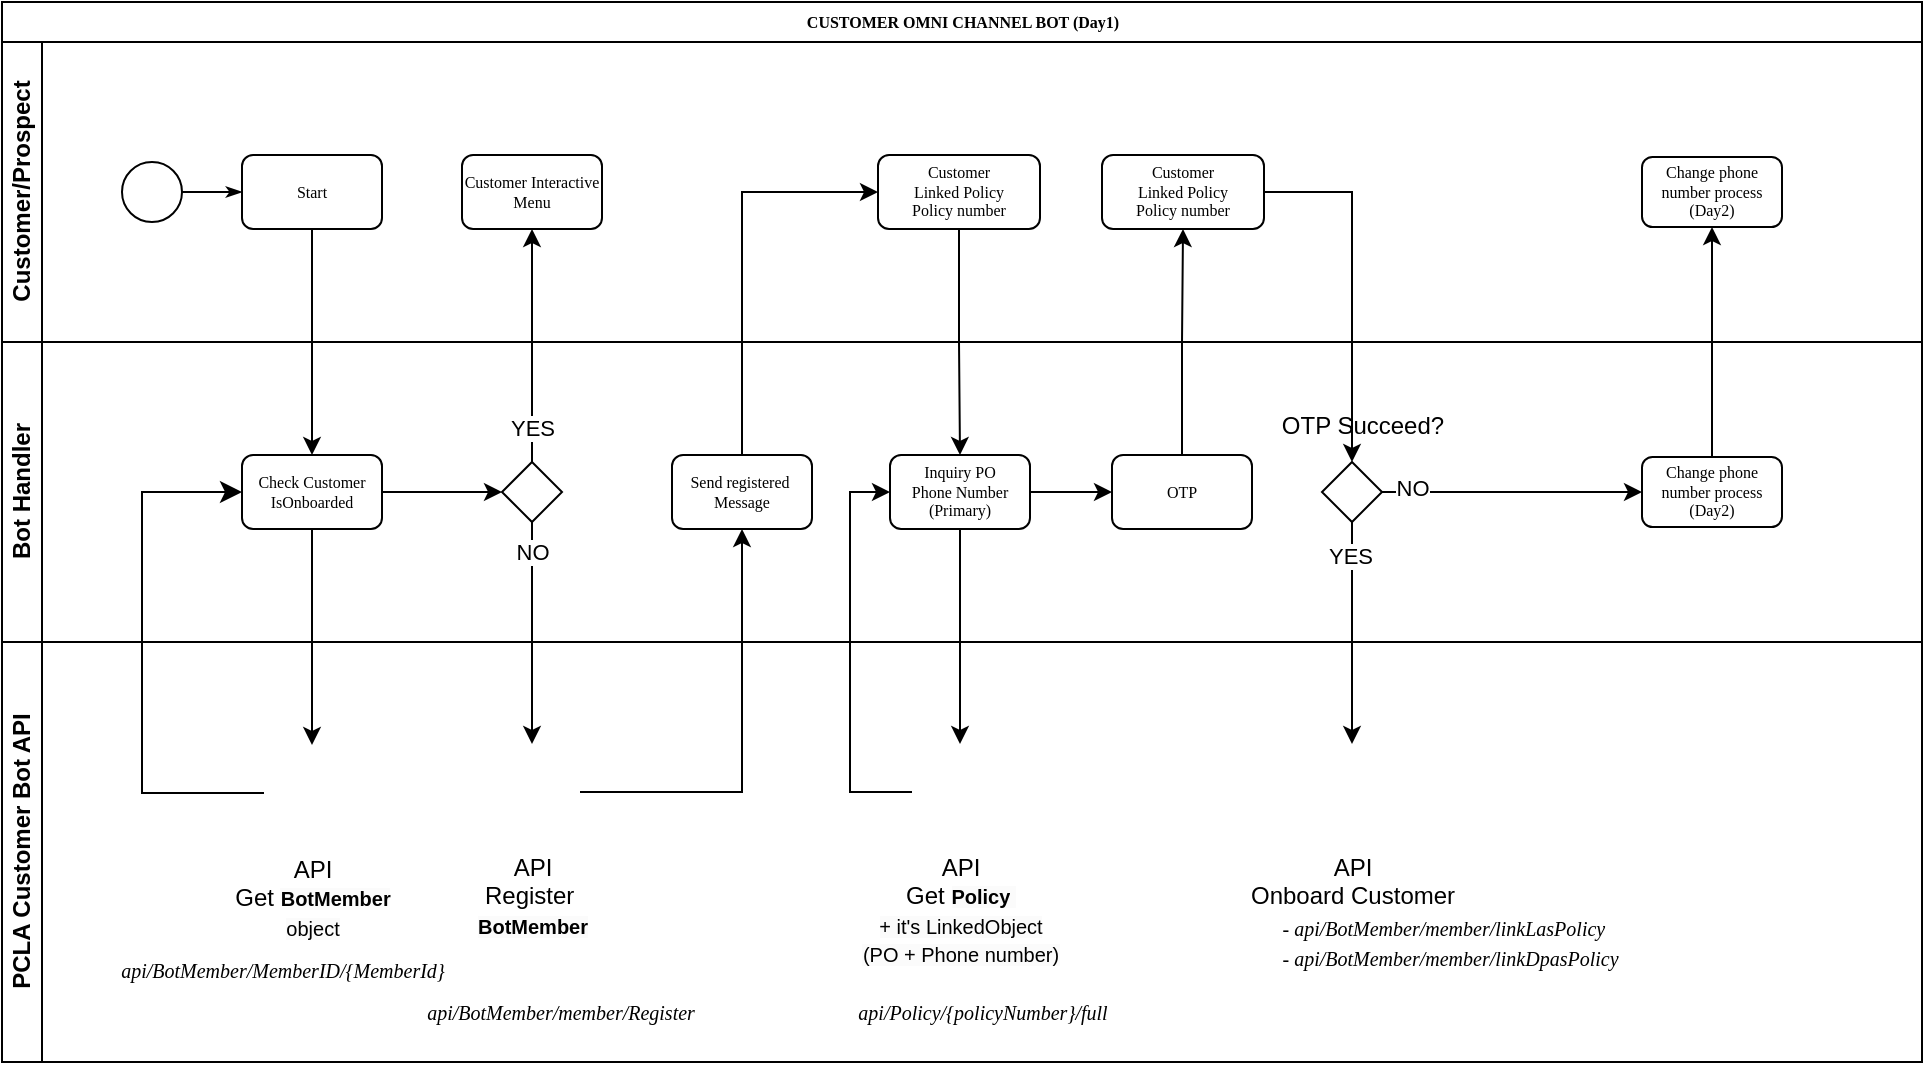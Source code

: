 <mxfile version="21.0.10" type="github">
  <diagram name="Page-1" id="c7488fd3-1785-93aa-aadb-54a6760d102a">
    <mxGraphModel dx="1155" dy="550" grid="1" gridSize="10" guides="1" tooltips="1" connect="1" arrows="1" fold="1" page="1" pageScale="1" pageWidth="1100" pageHeight="850" background="none" math="0" shadow="0">
      <root>
        <mxCell id="0" />
        <mxCell id="1" parent="0" />
        <mxCell id="2b4e8129b02d487f-1" value="CUSTOMER OMNI CHANNEL BOT (Day1)" style="swimlane;html=1;childLayout=stackLayout;horizontal=1;startSize=20;horizontalStack=0;rounded=0;shadow=0;labelBackgroundColor=none;strokeWidth=1;fontFamily=Verdana;fontSize=8;align=center;" parent="1" vertex="1">
          <mxGeometry x="180" y="70" width="960" height="530" as="geometry" />
        </mxCell>
        <mxCell id="2b4e8129b02d487f-2" value="Customer/Prospect" style="swimlane;html=1;startSize=20;horizontal=0;" parent="2b4e8129b02d487f-1" vertex="1">
          <mxGeometry y="20" width="960" height="150" as="geometry" />
        </mxCell>
        <mxCell id="2b4e8129b02d487f-18" style="edgeStyle=orthogonalEdgeStyle;rounded=0;html=1;labelBackgroundColor=none;startArrow=none;startFill=0;startSize=5;endArrow=classicThin;endFill=1;endSize=5;jettySize=auto;orthogonalLoop=1;strokeWidth=1;fontFamily=Verdana;fontSize=8" parent="2b4e8129b02d487f-2" source="2b4e8129b02d487f-5" target="2b4e8129b02d487f-6" edge="1">
          <mxGeometry relative="1" as="geometry" />
        </mxCell>
        <mxCell id="2b4e8129b02d487f-5" value="" style="ellipse;whiteSpace=wrap;html=1;rounded=0;shadow=0;labelBackgroundColor=none;strokeWidth=1;fontFamily=Verdana;fontSize=8;align=center;" parent="2b4e8129b02d487f-2" vertex="1">
          <mxGeometry x="60" y="60" width="30" height="30" as="geometry" />
        </mxCell>
        <mxCell id="2b4e8129b02d487f-6" value="Start" style="rounded=1;whiteSpace=wrap;html=1;shadow=0;labelBackgroundColor=none;strokeWidth=1;fontFamily=Verdana;fontSize=8;align=center;" parent="2b4e8129b02d487f-2" vertex="1">
          <mxGeometry x="120" y="56.5" width="70" height="37" as="geometry" />
        </mxCell>
        <mxCell id="Pig2w74-dIn3M1m2GW-g-24" value="Customer Interactive Menu" style="rounded=1;whiteSpace=wrap;html=1;shadow=0;labelBackgroundColor=none;strokeWidth=1;fontFamily=Verdana;fontSize=8;align=center;" vertex="1" parent="2b4e8129b02d487f-2">
          <mxGeometry x="230" y="56.5" width="70" height="37" as="geometry" />
        </mxCell>
        <mxCell id="Pig2w74-dIn3M1m2GW-g-31" value="Customer&lt;br&gt;Linked Policy&lt;br&gt;Policy number" style="rounded=1;whiteSpace=wrap;html=1;shadow=0;labelBackgroundColor=none;strokeWidth=1;fontFamily=Verdana;fontSize=8;align=center;" vertex="1" parent="2b4e8129b02d487f-2">
          <mxGeometry x="438" y="56.5" width="81" height="37" as="geometry" />
        </mxCell>
        <mxCell id="Pig2w74-dIn3M1m2GW-g-47" value="Customer&lt;br&gt;Linked Policy&lt;br&gt;Policy number" style="rounded=1;whiteSpace=wrap;html=1;shadow=0;labelBackgroundColor=none;strokeWidth=1;fontFamily=Verdana;fontSize=8;align=center;" vertex="1" parent="2b4e8129b02d487f-2">
          <mxGeometry x="550" y="56.5" width="81" height="37" as="geometry" />
        </mxCell>
        <mxCell id="Pig2w74-dIn3M1m2GW-g-60" value="Change phone number process&lt;br&gt;(Day2)" style="whiteSpace=wrap;html=1;fontSize=8;fontFamily=Verdana;strokeWidth=1;rounded=1;shadow=0;labelBackgroundColor=none;" vertex="1" parent="2b4e8129b02d487f-2">
          <mxGeometry x="820" y="57.5" width="70" height="35" as="geometry" />
        </mxCell>
        <mxCell id="Pig2w74-dIn3M1m2GW-g-9" style="edgeStyle=orthogonalEdgeStyle;rounded=0;orthogonalLoop=1;jettySize=auto;html=1;entryX=0.5;entryY=0;entryDx=0;entryDy=0;" edge="1" parent="2b4e8129b02d487f-1" source="2b4e8129b02d487f-6" target="Pig2w74-dIn3M1m2GW-g-8">
          <mxGeometry relative="1" as="geometry" />
        </mxCell>
        <mxCell id="Pig2w74-dIn3M1m2GW-g-10" style="edgeStyle=orthogonalEdgeStyle;rounded=0;orthogonalLoop=1;jettySize=auto;html=1;entryX=0.5;entryY=0;entryDx=0;entryDy=0;" edge="1" parent="2b4e8129b02d487f-1" source="Pig2w74-dIn3M1m2GW-g-8" target="Pig2w74-dIn3M1m2GW-g-4">
          <mxGeometry relative="1" as="geometry" />
        </mxCell>
        <mxCell id="Pig2w74-dIn3M1m2GW-g-13" value="" style="edgeStyle=elbowEdgeStyle;elbow=horizontal;endArrow=classic;html=1;curved=0;rounded=0;endSize=8;startSize=8;exitX=0;exitY=0.5;exitDx=0;exitDy=0;entryX=0;entryY=0.5;entryDx=0;entryDy=0;" edge="1" parent="2b4e8129b02d487f-1" source="Pig2w74-dIn3M1m2GW-g-4" target="Pig2w74-dIn3M1m2GW-g-8">
          <mxGeometry width="50" height="50" relative="1" as="geometry">
            <mxPoint x="50" y="355" as="sourcePoint" />
            <mxPoint x="50" y="250" as="targetPoint" />
            <Array as="points">
              <mxPoint x="70" y="330" />
            </Array>
          </mxGeometry>
        </mxCell>
        <mxCell id="Pig2w74-dIn3M1m2GW-g-21" style="edgeStyle=orthogonalEdgeStyle;rounded=0;orthogonalLoop=1;jettySize=auto;html=1;entryX=0.5;entryY=0;entryDx=0;entryDy=0;" edge="1" parent="2b4e8129b02d487f-1" source="2b4e8129b02d487f-13" target="Pig2w74-dIn3M1m2GW-g-19">
          <mxGeometry relative="1" as="geometry" />
        </mxCell>
        <mxCell id="Pig2w74-dIn3M1m2GW-g-22" value="NO" style="edgeLabel;html=1;align=center;verticalAlign=middle;resizable=0;points=[];" vertex="1" connectable="0" parent="Pig2w74-dIn3M1m2GW-g-21">
          <mxGeometry x="-0.756" relative="1" as="geometry">
            <mxPoint y="1" as="offset" />
          </mxGeometry>
        </mxCell>
        <mxCell id="Pig2w74-dIn3M1m2GW-g-26" value="YES" style="edgeStyle=orthogonalEdgeStyle;rounded=0;orthogonalLoop=1;jettySize=auto;html=1;exitX=0.5;exitY=0;exitDx=0;exitDy=0;exitPerimeter=0;entryX=0.5;entryY=1;entryDx=0;entryDy=0;" edge="1" parent="2b4e8129b02d487f-1" source="2b4e8129b02d487f-13" target="Pig2w74-dIn3M1m2GW-g-24">
          <mxGeometry x="-0.707" relative="1" as="geometry">
            <mxPoint x="265" y="220" as="targetPoint" />
            <mxPoint as="offset" />
          </mxGeometry>
        </mxCell>
        <mxCell id="Pig2w74-dIn3M1m2GW-g-30" style="edgeStyle=orthogonalEdgeStyle;rounded=0;orthogonalLoop=1;jettySize=auto;html=1;" edge="1" parent="2b4e8129b02d487f-1" source="Pig2w74-dIn3M1m2GW-g-19" target="Pig2w74-dIn3M1m2GW-g-29">
          <mxGeometry relative="1" as="geometry" />
        </mxCell>
        <mxCell id="Pig2w74-dIn3M1m2GW-g-32" style="edgeStyle=orthogonalEdgeStyle;rounded=0;orthogonalLoop=1;jettySize=auto;html=1;entryX=0;entryY=0.5;entryDx=0;entryDy=0;" edge="1" parent="2b4e8129b02d487f-1" source="Pig2w74-dIn3M1m2GW-g-29" target="Pig2w74-dIn3M1m2GW-g-31">
          <mxGeometry relative="1" as="geometry">
            <Array as="points">
              <mxPoint x="370" y="95" />
            </Array>
          </mxGeometry>
        </mxCell>
        <mxCell id="Pig2w74-dIn3M1m2GW-g-33" style="edgeStyle=orthogonalEdgeStyle;rounded=0;orthogonalLoop=1;jettySize=auto;html=1;entryX=0.5;entryY=0;entryDx=0;entryDy=0;" edge="1" parent="2b4e8129b02d487f-1" source="Pig2w74-dIn3M1m2GW-g-31" target="Pig2w74-dIn3M1m2GW-g-34">
          <mxGeometry relative="1" as="geometry">
            <mxPoint x="469.5" y="220" as="targetPoint" />
          </mxGeometry>
        </mxCell>
        <mxCell id="Pig2w74-dIn3M1m2GW-g-36" style="edgeStyle=orthogonalEdgeStyle;rounded=0;orthogonalLoop=1;jettySize=auto;html=1;entryX=0.5;entryY=0;entryDx=0;entryDy=0;" edge="1" parent="2b4e8129b02d487f-1" source="Pig2w74-dIn3M1m2GW-g-34" target="Pig2w74-dIn3M1m2GW-g-35">
          <mxGeometry relative="1" as="geometry" />
        </mxCell>
        <mxCell id="Pig2w74-dIn3M1m2GW-g-38" style="edgeStyle=orthogonalEdgeStyle;rounded=0;orthogonalLoop=1;jettySize=auto;html=1;entryX=0;entryY=0.5;entryDx=0;entryDy=0;" edge="1" parent="2b4e8129b02d487f-1" source="Pig2w74-dIn3M1m2GW-g-35" target="Pig2w74-dIn3M1m2GW-g-34">
          <mxGeometry relative="1" as="geometry">
            <Array as="points">
              <mxPoint x="424" y="395" />
              <mxPoint x="424" y="245" />
            </Array>
          </mxGeometry>
        </mxCell>
        <mxCell id="Pig2w74-dIn3M1m2GW-g-48" style="edgeStyle=orthogonalEdgeStyle;rounded=0;orthogonalLoop=1;jettySize=auto;html=1;entryX=0.5;entryY=1;entryDx=0;entryDy=0;" edge="1" parent="2b4e8129b02d487f-1" source="Pig2w74-dIn3M1m2GW-g-45" target="Pig2w74-dIn3M1m2GW-g-47">
          <mxGeometry relative="1" as="geometry" />
        </mxCell>
        <mxCell id="Pig2w74-dIn3M1m2GW-g-51" style="edgeStyle=orthogonalEdgeStyle;rounded=0;orthogonalLoop=1;jettySize=auto;html=1;entryX=0.5;entryY=0;entryDx=0;entryDy=0;entryPerimeter=0;" edge="1" parent="2b4e8129b02d487f-1" source="Pig2w74-dIn3M1m2GW-g-47" target="Pig2w74-dIn3M1m2GW-g-50">
          <mxGeometry relative="1" as="geometry" />
        </mxCell>
        <mxCell id="Pig2w74-dIn3M1m2GW-g-54" style="edgeStyle=orthogonalEdgeStyle;rounded=0;orthogonalLoop=1;jettySize=auto;html=1;entryX=0.5;entryY=0;entryDx=0;entryDy=0;" edge="1" parent="2b4e8129b02d487f-1" source="Pig2w74-dIn3M1m2GW-g-50" target="Pig2w74-dIn3M1m2GW-g-53">
          <mxGeometry relative="1" as="geometry" />
        </mxCell>
        <mxCell id="Pig2w74-dIn3M1m2GW-g-55" value="YES" style="edgeLabel;html=1;align=center;verticalAlign=middle;resizable=0;points=[];" vertex="1" connectable="0" parent="Pig2w74-dIn3M1m2GW-g-54">
          <mxGeometry x="-0.694" y="-1" relative="1" as="geometry">
            <mxPoint as="offset" />
          </mxGeometry>
        </mxCell>
        <mxCell id="2b4e8129b02d487f-3" value="Bot Handler" style="swimlane;html=1;startSize=20;horizontal=0;" parent="2b4e8129b02d487f-1" vertex="1">
          <mxGeometry y="170" width="960" height="150" as="geometry" />
        </mxCell>
        <mxCell id="2b4e8129b02d487f-13" value="" style="strokeWidth=1;html=1;shape=mxgraph.flowchart.decision;whiteSpace=wrap;rounded=1;shadow=0;labelBackgroundColor=none;fontFamily=Verdana;fontSize=8;align=center;" parent="2b4e8129b02d487f-3" vertex="1">
          <mxGeometry x="250" y="60.0" width="30" height="30" as="geometry" />
        </mxCell>
        <mxCell id="Pig2w74-dIn3M1m2GW-g-20" style="edgeStyle=orthogonalEdgeStyle;rounded=0;orthogonalLoop=1;jettySize=auto;html=1;entryX=0;entryY=0.5;entryDx=0;entryDy=0;entryPerimeter=0;" edge="1" parent="2b4e8129b02d487f-3" source="Pig2w74-dIn3M1m2GW-g-8" target="2b4e8129b02d487f-13">
          <mxGeometry relative="1" as="geometry" />
        </mxCell>
        <mxCell id="Pig2w74-dIn3M1m2GW-g-8" value="Check Customer&lt;br&gt;IsOnboarded" style="rounded=1;whiteSpace=wrap;html=1;shadow=0;labelBackgroundColor=none;strokeWidth=1;fontFamily=Verdana;fontSize=8;align=center;" vertex="1" parent="2b4e8129b02d487f-3">
          <mxGeometry x="120" y="56.5" width="70" height="37" as="geometry" />
        </mxCell>
        <mxCell id="Pig2w74-dIn3M1m2GW-g-29" value="Send registered&amp;nbsp;&lt;br&gt;Message" style="rounded=1;whiteSpace=wrap;html=1;shadow=0;labelBackgroundColor=none;strokeWidth=1;fontFamily=Verdana;fontSize=8;align=center;" vertex="1" parent="2b4e8129b02d487f-3">
          <mxGeometry x="335" y="56.5" width="70" height="37" as="geometry" />
        </mxCell>
        <mxCell id="Pig2w74-dIn3M1m2GW-g-46" style="edgeStyle=orthogonalEdgeStyle;rounded=0;orthogonalLoop=1;jettySize=auto;html=1;entryX=0;entryY=0.5;entryDx=0;entryDy=0;" edge="1" parent="2b4e8129b02d487f-3" source="Pig2w74-dIn3M1m2GW-g-34" target="Pig2w74-dIn3M1m2GW-g-45">
          <mxGeometry relative="1" as="geometry" />
        </mxCell>
        <mxCell id="Pig2w74-dIn3M1m2GW-g-34" value="Inquiry PO&lt;br&gt;Phone Number&lt;br&gt;(Primary)" style="rounded=1;whiteSpace=wrap;html=1;shadow=0;labelBackgroundColor=none;strokeWidth=1;fontFamily=Verdana;fontSize=8;align=center;" vertex="1" parent="2b4e8129b02d487f-3">
          <mxGeometry x="444" y="56.5" width="70" height="37" as="geometry" />
        </mxCell>
        <mxCell id="Pig2w74-dIn3M1m2GW-g-45" value="OTP" style="rounded=1;whiteSpace=wrap;html=1;shadow=0;labelBackgroundColor=none;strokeWidth=1;fontFamily=Verdana;fontSize=8;align=center;" vertex="1" parent="2b4e8129b02d487f-3">
          <mxGeometry x="555" y="56.5" width="70" height="37" as="geometry" />
        </mxCell>
        <mxCell id="Pig2w74-dIn3M1m2GW-g-58" value="" style="edgeStyle=orthogonalEdgeStyle;rounded=0;orthogonalLoop=1;jettySize=auto;html=1;" edge="1" parent="2b4e8129b02d487f-3" source="Pig2w74-dIn3M1m2GW-g-50" target="Pig2w74-dIn3M1m2GW-g-57">
          <mxGeometry relative="1" as="geometry" />
        </mxCell>
        <mxCell id="Pig2w74-dIn3M1m2GW-g-59" value="NO" style="edgeLabel;html=1;align=center;verticalAlign=middle;resizable=0;points=[];" vertex="1" connectable="0" parent="Pig2w74-dIn3M1m2GW-g-58">
          <mxGeometry x="-0.769" y="2" relative="1" as="geometry">
            <mxPoint as="offset" />
          </mxGeometry>
        </mxCell>
        <mxCell id="Pig2w74-dIn3M1m2GW-g-50" value="" style="strokeWidth=1;html=1;shape=mxgraph.flowchart.decision;whiteSpace=wrap;rounded=1;shadow=0;labelBackgroundColor=none;fontFamily=Verdana;fontSize=8;align=center;" vertex="1" parent="2b4e8129b02d487f-3">
          <mxGeometry x="660" y="60.0" width="30" height="30" as="geometry" />
        </mxCell>
        <mxCell id="Pig2w74-dIn3M1m2GW-g-52" value="OTP Succeed?" style="text;html=1;align=center;verticalAlign=middle;resizable=0;points=[];autosize=1;strokeColor=none;fillColor=none;" vertex="1" parent="2b4e8129b02d487f-3">
          <mxGeometry x="630" y="26.5" width="100" height="30" as="geometry" />
        </mxCell>
        <mxCell id="Pig2w74-dIn3M1m2GW-g-57" value="Change phone number process&lt;br&gt;(Day2)" style="whiteSpace=wrap;html=1;fontSize=8;fontFamily=Verdana;strokeWidth=1;rounded=1;shadow=0;labelBackgroundColor=none;" vertex="1" parent="2b4e8129b02d487f-3">
          <mxGeometry x="820" y="57.5" width="70" height="35" as="geometry" />
        </mxCell>
        <mxCell id="Pig2w74-dIn3M1m2GW-g-61" style="edgeStyle=orthogonalEdgeStyle;rounded=0;orthogonalLoop=1;jettySize=auto;html=1;entryX=0.5;entryY=1;entryDx=0;entryDy=0;" edge="1" parent="2b4e8129b02d487f-1" source="Pig2w74-dIn3M1m2GW-g-57" target="Pig2w74-dIn3M1m2GW-g-60">
          <mxGeometry relative="1" as="geometry" />
        </mxCell>
        <mxCell id="2b4e8129b02d487f-4" value="PCLA Customer Bot API" style="swimlane;html=1;startSize=20;horizontal=0;" parent="2b4e8129b02d487f-1" vertex="1">
          <mxGeometry y="320" width="960" height="210" as="geometry" />
        </mxCell>
        <mxCell id="Pig2w74-dIn3M1m2GW-g-4" value="API&lt;br&gt;Get&amp;nbsp;&lt;b style=&quot;border-color: var(--border-color); font-size: 10px; background-color: rgb(251, 251, 251);&quot;&gt;BotMember&lt;/b&gt;&lt;span style=&quot;font-size: 10px; background-color: rgb(251, 251, 251);&quot;&gt;&lt;/span&gt;&lt;br style=&quot;border-color: var(--border-color); font-size: 10px; background-color: rgb(251, 251, 251);&quot;&gt;&lt;span style=&quot;font-size: 10px; background-color: rgb(251, 251, 251);&quot;&gt;object&lt;/span&gt;" style="shape=image;html=1;verticalAlign=top;verticalLabelPosition=bottom;labelBackgroundColor=#ffffff;imageAspect=0;aspect=fixed;image=https://cdn0.iconfinder.com/data/icons/google-material-design-3-0/48/ic_code_48px-128.png" vertex="1" parent="2b4e8129b02d487f-4">
          <mxGeometry x="131" y="51.5" width="48" height="48" as="geometry" />
        </mxCell>
        <mxCell id="Pig2w74-dIn3M1m2GW-g-14" value="&lt;i&gt;&lt;font style=&quot;font-size: 10px;&quot; face=&quot;Lucida Console&quot;&gt;api/BotMember/MemberID/{MemberId}&lt;/font&gt;&lt;/i&gt;" style="text;html=1;align=center;verticalAlign=middle;resizable=0;points=[];autosize=1;strokeColor=none;fillColor=none;" vertex="1" parent="2b4e8129b02d487f-4">
          <mxGeometry x="30" y="149" width="220" height="30" as="geometry" />
        </mxCell>
        <mxCell id="Pig2w74-dIn3M1m2GW-g-19" value="API&lt;br&gt;Register&amp;nbsp;&lt;br style=&quot;border-color: var(--border-color); font-size: 10px; background-color: rgb(251, 251, 251);&quot;&gt;&lt;b style=&quot;border-color: var(--border-color); font-size: 10px; background-color: rgb(251, 251, 251);&quot;&gt;BotMember&lt;/b&gt;" style="shape=image;html=1;verticalAlign=top;verticalLabelPosition=bottom;labelBackgroundColor=#ffffff;imageAspect=0;aspect=fixed;image=https://cdn0.iconfinder.com/data/icons/google-material-design-3-0/48/ic_code_48px-128.png" vertex="1" parent="2b4e8129b02d487f-4">
          <mxGeometry x="241" y="51" width="48" height="48" as="geometry" />
        </mxCell>
        <mxCell id="Pig2w74-dIn3M1m2GW-g-23" value="&lt;i&gt;&lt;font style=&quot;font-size: 10px;&quot; face=&quot;Lucida Console&quot;&gt;api/BotMember/member/Register&lt;/font&gt;&lt;/i&gt;" style="text;html=1;align=center;verticalAlign=middle;resizable=0;points=[];autosize=1;strokeColor=none;fillColor=none;" vertex="1" parent="2b4e8129b02d487f-4">
          <mxGeometry x="179" y="170" width="200" height="30" as="geometry" />
        </mxCell>
        <mxCell id="Pig2w74-dIn3M1m2GW-g-35" value="API&lt;br&gt;Get&amp;nbsp;&lt;b style=&quot;border-color: var(--border-color); font-size: 10px; background-color: rgb(251, 251, 251);&quot;&gt;Policy&lt;/b&gt;&lt;span style=&quot;font-size: 10px; background-color: rgb(251, 251, 251);&quot;&gt;&amp;nbsp;&lt;/span&gt;&lt;br style=&quot;border-color: var(--border-color); font-size: 10px; background-color: rgb(251, 251, 251);&quot;&gt;&lt;span style=&quot;font-size: 10px; background-color: rgb(251, 251, 251);&quot;&gt;+ it&#39;s LinkedObject&lt;/span&gt;&lt;br style=&quot;border-color: var(--border-color); font-size: 10px; background-color: rgb(251, 251, 251);&quot;&gt;&lt;span style=&quot;font-size: 10px; background-color: rgb(251, 251, 251);&quot;&gt;(PO + Phone number)&lt;/span&gt;" style="shape=image;html=1;verticalAlign=top;verticalLabelPosition=bottom;labelBackgroundColor=#ffffff;imageAspect=0;aspect=fixed;image=https://cdn0.iconfinder.com/data/icons/google-material-design-3-0/48/ic_code_48px-128.png" vertex="1" parent="2b4e8129b02d487f-4">
          <mxGeometry x="455" y="51" width="48" height="48" as="geometry" />
        </mxCell>
        <mxCell id="Pig2w74-dIn3M1m2GW-g-37" value="&lt;i&gt;&lt;font style=&quot;font-size: 10px;&quot; face=&quot;Lucida Console&quot;&gt;api/Policy/{policyNumber}/full&lt;/font&gt;&lt;/i&gt;" style="text;html=1;align=center;verticalAlign=middle;resizable=0;points=[];autosize=1;strokeColor=none;fillColor=none;" vertex="1" parent="2b4e8129b02d487f-4">
          <mxGeometry x="390" y="170" width="200" height="30" as="geometry" />
        </mxCell>
        <mxCell id="Pig2w74-dIn3M1m2GW-g-53" value="API&lt;br&gt;Onboard&amp;nbsp;Customer" style="shape=image;html=1;verticalAlign=top;verticalLabelPosition=bottom;labelBackgroundColor=#ffffff;imageAspect=0;aspect=fixed;image=https://cdn0.iconfinder.com/data/icons/google-material-design-3-0/48/ic_code_48px-128.png" vertex="1" parent="2b4e8129b02d487f-4">
          <mxGeometry x="651" y="51" width="48" height="48" as="geometry" />
        </mxCell>
        <mxCell id="Pig2w74-dIn3M1m2GW-g-56" value="&lt;div style=&quot;text-align: left;&quot;&gt;&lt;i style=&quot;background-color: initial;&quot;&gt;&lt;font style=&quot;font-size: 10px;&quot; face=&quot;Lucida Console&quot;&gt;- api/BotMember/member/linkLasPolicy&lt;/font&gt;&lt;/i&gt;&lt;/div&gt;&lt;i style=&quot;border-color: var(--border-color);&quot;&gt;&lt;div style=&quot;text-align: left;&quot;&gt;&lt;i style=&quot;background-color: initial; border-color: var(--border-color);&quot;&gt;&lt;font style=&quot;border-color: var(--border-color); font-size: 10px;&quot; face=&quot;Lucida Console&quot;&gt;- api/BotMember/member/linkDpasPolicy&lt;/font&gt;&lt;/i&gt;&lt;i style=&quot;background-color: initial;&quot;&gt;&lt;font style=&quot;font-size: 10px;&quot; face=&quot;Lucida Console&quot;&gt;&amp;nbsp;&lt;/font&gt;&lt;/i&gt;&lt;/div&gt;&lt;/i&gt;" style="text;html=1;align=center;verticalAlign=middle;resizable=0;points=[];autosize=1;strokeColor=none;fillColor=none;" vertex="1" parent="2b4e8129b02d487f-4">
          <mxGeometry x="600" y="130" width="250" height="40" as="geometry" />
        </mxCell>
      </root>
    </mxGraphModel>
  </diagram>
</mxfile>
